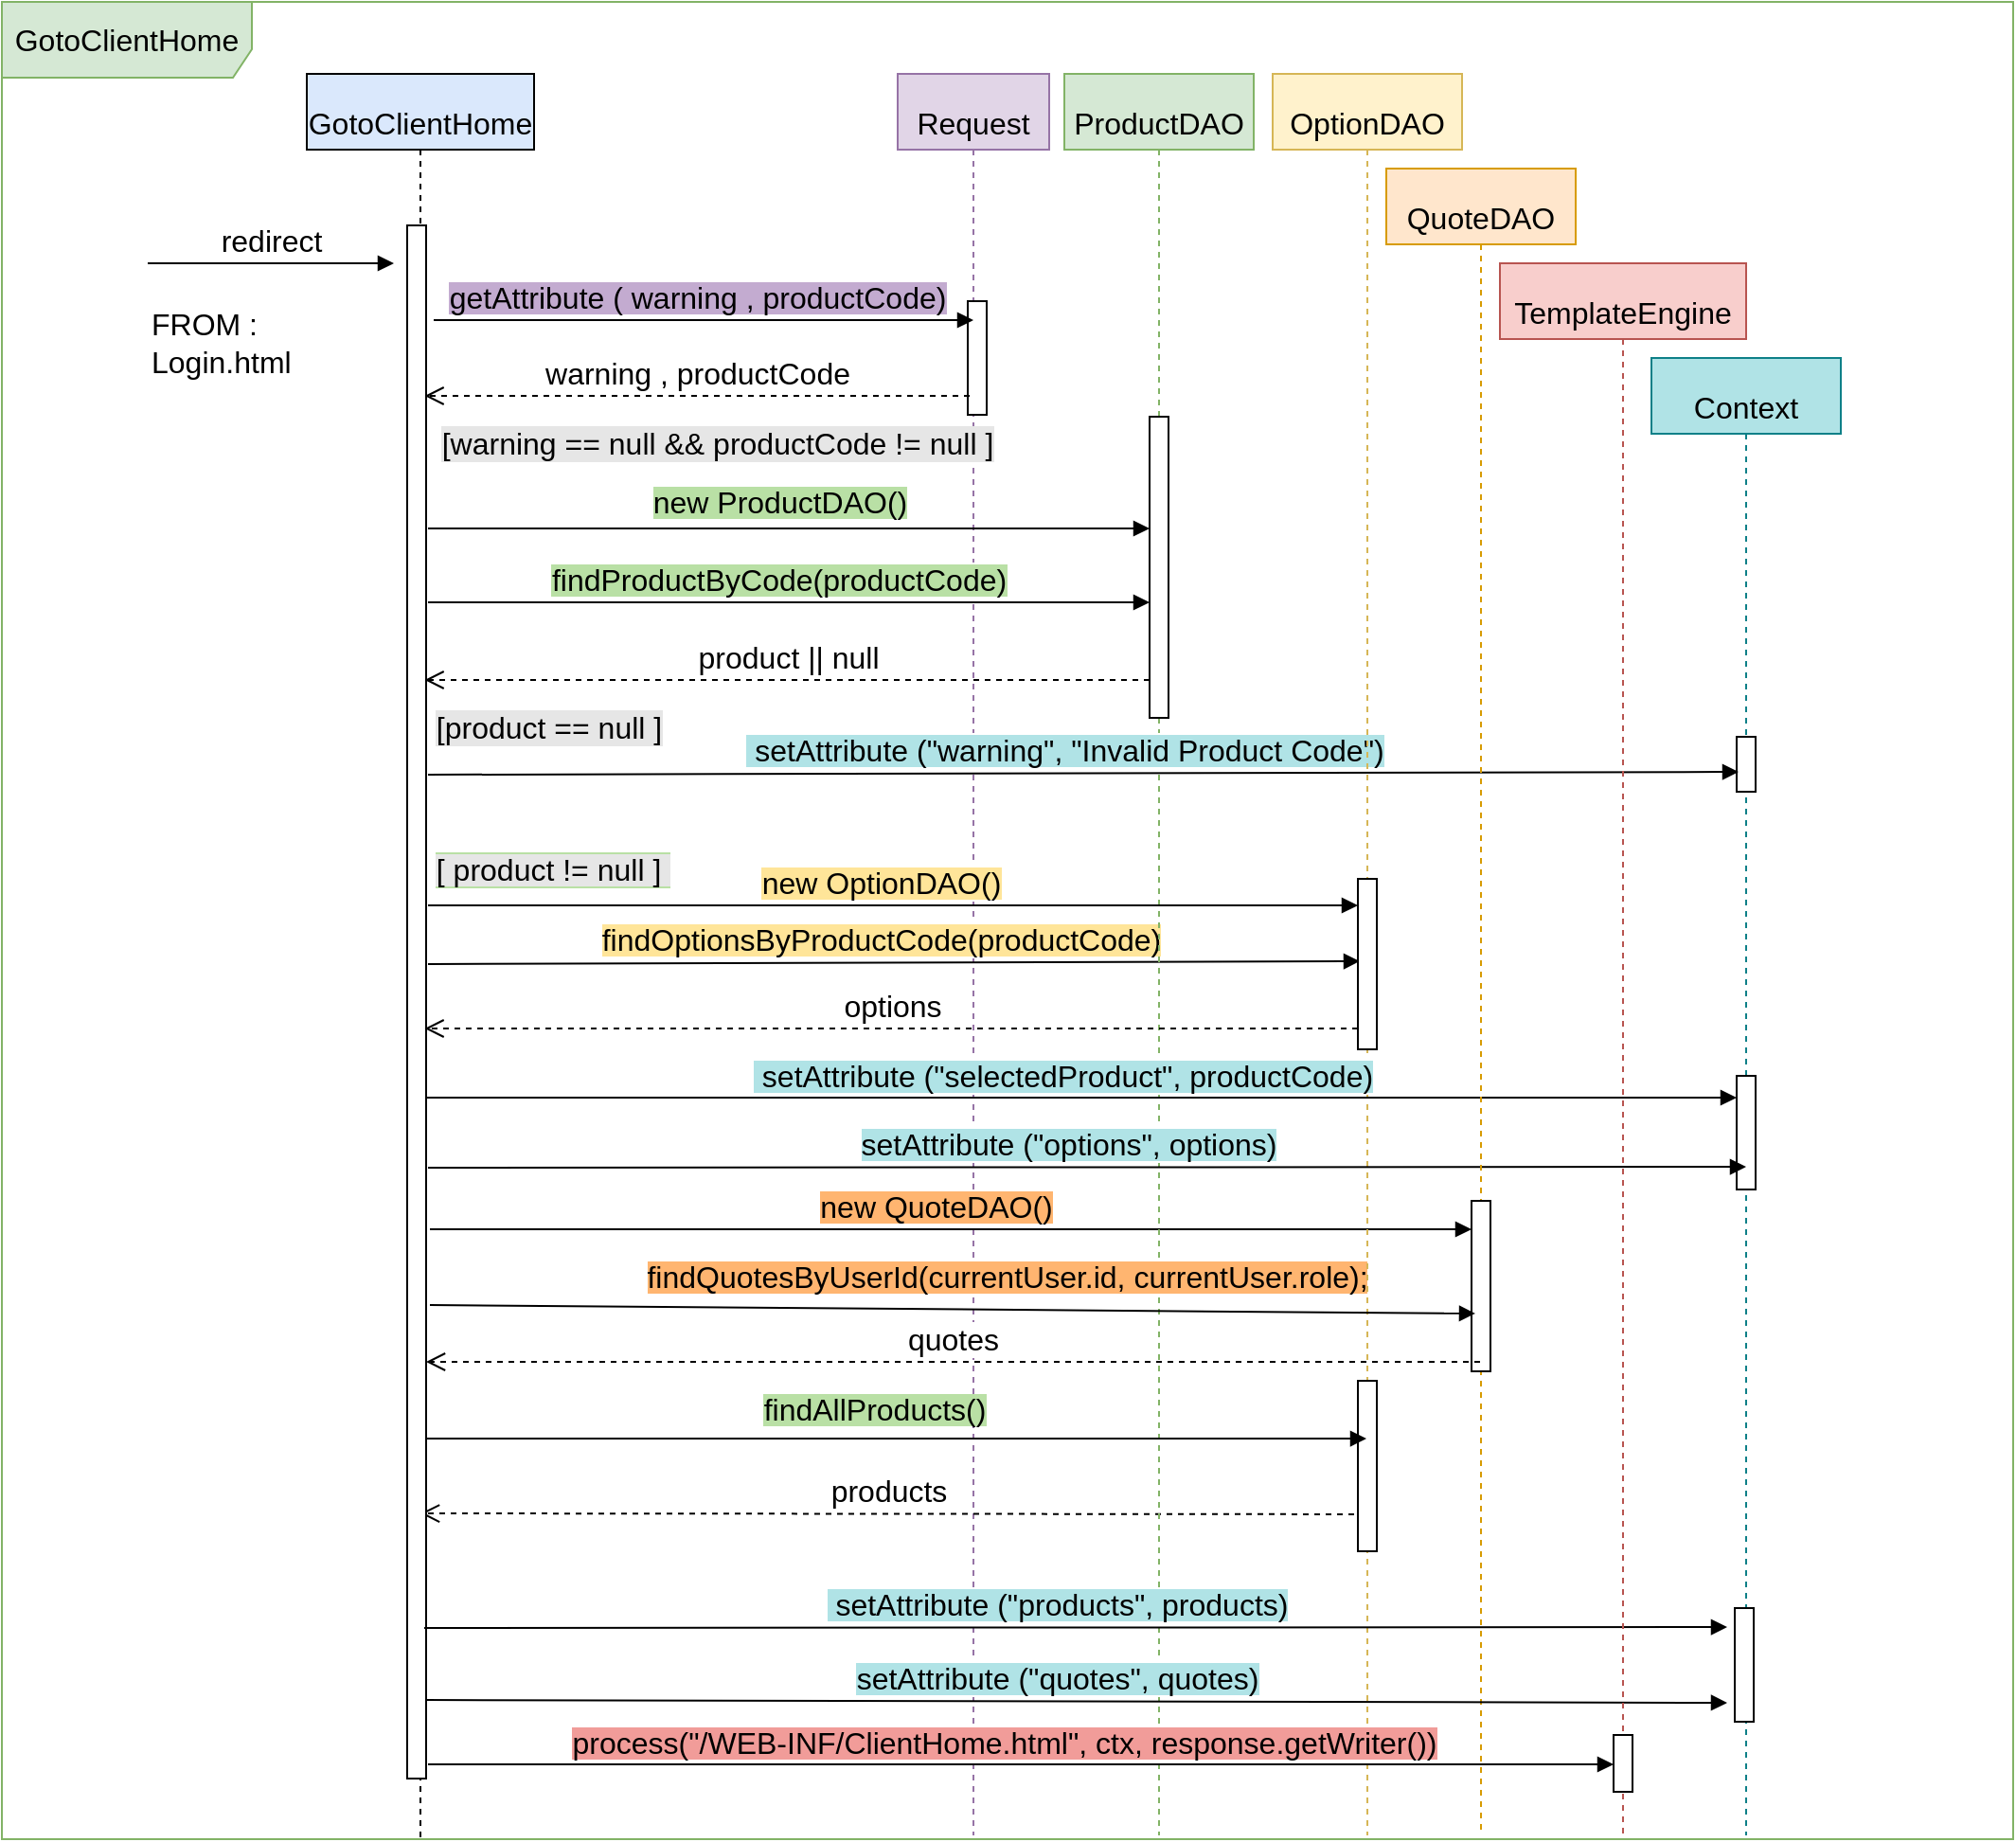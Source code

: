 <mxfile version="18.1.3" type="device"><diagram id="8lv88ZR4mrCCeqeHEAU_" name="Page-1"><mxGraphModel dx="1883" dy="1087" grid="1" gridSize="10" guides="1" tooltips="1" connect="1" arrows="1" fold="1" page="0" pageScale="1" pageWidth="827" pageHeight="1169" math="0" shadow="0"><root><mxCell id="0"/><mxCell id="1" parent="0"/><mxCell id="1Fg2AFdAJ2kEk59hbJvS-5" value="&lt;font style=&quot;font-size: 16px;&quot;&gt;GotoClientHome&lt;/font&gt;" style="shape=umlLifeline;perimeter=lifelinePerimeter;whiteSpace=wrap;html=1;container=1;collapsible=0;recursiveResize=0;outlineConnect=0;fontSize=33;align=center;fillColor=#dae8fc;strokeColor=#000000;" parent="1" vertex="1"><mxGeometry x="-120" y="-280" width="120" height="932" as="geometry"/></mxCell><mxCell id="1Fg2AFdAJ2kEk59hbJvS-36" value="GotoClientHome" style="shape=umlFrame;whiteSpace=wrap;html=1;fontSize=16;width=132;height=40;fillColor=#d5e8d4;strokeColor=#82b366;" parent="1Fg2AFdAJ2kEk59hbJvS-5" vertex="1"><mxGeometry x="-161" y="-38" width="1062" height="970" as="geometry"/></mxCell><mxCell id="BA2mGYyDi5A3fTkw8T6G-4" value="&lt;span style=&quot;font-size: 16px; background-color: rgb(230, 230, 230);&quot;&gt;[ product != null ]&amp;nbsp;&lt;/span&gt;" style="text;html=1;strokeColor=none;fillColor=none;align=center;verticalAlign=middle;whiteSpace=wrap;rounded=0;labelBackgroundColor=#B9E0A5;" vertex="1" parent="1Fg2AFdAJ2kEk59hbJvS-5"><mxGeometry x="60" y="405" width="140" height="30" as="geometry"/></mxCell><mxCell id="1Fg2AFdAJ2kEk59hbJvS-6" value="&lt;span style=&quot;font-size: 16px;&quot;&gt;Request&lt;/span&gt;" style="shape=umlLifeline;perimeter=lifelinePerimeter;whiteSpace=wrap;html=1;container=1;collapsible=0;recursiveResize=0;outlineConnect=0;fontSize=33;align=center;fillColor=#e1d5e7;strokeColor=#9673a6;" parent="1" vertex="1"><mxGeometry x="192" y="-280" width="80" height="930" as="geometry"/></mxCell><mxCell id="1Fg2AFdAJ2kEk59hbJvS-20" value="" style="html=1;points=[];perimeter=orthogonalPerimeter;fontSize=16;" parent="1Fg2AFdAJ2kEk59hbJvS-6" vertex="1"><mxGeometry x="37" y="120" width="10" height="60" as="geometry"/></mxCell><mxCell id="1Fg2AFdAJ2kEk59hbJvS-63" value="&lt;span style=&quot;background-color: rgb(255, 229, 153);&quot;&gt;findOptionsByProductCode(productCode)&lt;/span&gt;" style="html=1;verticalAlign=bottom;endArrow=block;rounded=0;fontSize=16;entryX=0.1;entryY=0.572;entryDx=0;entryDy=0;entryPerimeter=0;" parent="1Fg2AFdAJ2kEk59hbJvS-6" edge="1"><mxGeometry x="-0.029" width="80" relative="1" as="geometry"><mxPoint x="-248" y="470" as="sourcePoint"/><mxPoint x="244" y="468.48" as="targetPoint"/><mxPoint as="offset"/></mxGeometry></mxCell><mxCell id="1Fg2AFdAJ2kEk59hbJvS-71" value="&lt;span style=&quot;background-color: rgb(255, 181, 112);&quot;&gt;&lt;span style=&quot;color: rgba(0, 0, 0, 0); font-family: monospace; font-size: 0px; text-align: start;&quot;&gt;%3CmxGraphModel%3E%3Croot%3E%3CmxCell%20id%3D%220%22%2F%3E%3CmxCell%20id%3D%221%22%20parent%3D%220%22%2F%3E%3CmxCell%20id%3D%222%22%20value%3D%22%5B%20product%20!%3D%20null%20%5D%20new%20OptionDAO()%22%20style%3D%22html%3D1%3BverticalAlign%3Dbottom%3BendArrow%3Dblock%3Brounded%3D0%3BfontSize%3D16%3B%22%20edge%3D%221%22%20parent%3D%221%22%3E%3CmxGeometry%20x%3D%22-0.029%22%20width%3D%2280%22%20relative%3D%221%22%20as%3D%22geometry%22%3E%3CmxPoint%20x%3D%22-56%22%20y%3D%2293%22%20as%3D%22sourcePoint%22%2F%3E%3CmxPoint%20x%3D%22435%22%20y%3D%2293%22%20as%3D%22targetPoint%22%2F%3E%3CmxPoint%20as%3D%22offset%22%2F%3E%3C%2FmxGeometry%3E%3C%2FmxCell%3E%3C%2Froot%3E%3C%2FmxGraphModel%3E&lt;/span&gt;new QuoteDAO()&lt;/span&gt;" style="html=1;verticalAlign=bottom;endArrow=block;rounded=0;fontSize=16;" parent="1Fg2AFdAJ2kEk59hbJvS-6" target="1Fg2AFdAJ2kEk59hbJvS-70" edge="1"><mxGeometry x="-0.029" width="80" relative="1" as="geometry"><mxPoint x="-247" y="610" as="sourcePoint"/><mxPoint x="244" y="610" as="targetPoint"/><mxPoint as="offset"/></mxGeometry></mxCell><mxCell id="1Fg2AFdAJ2kEk59hbJvS-82" value="products" style="html=1;verticalAlign=bottom;endArrow=open;dashed=1;endSize=8;rounded=0;fontSize=16;exitX=-0.2;exitY=0.783;exitDx=0;exitDy=0;exitPerimeter=0;" parent="1Fg2AFdAJ2kEk59hbJvS-6" source="1Fg2AFdAJ2kEk59hbJvS-76" edge="1"><mxGeometry relative="1" as="geometry"><mxPoint x="314.5" y="760.0" as="sourcePoint"/><mxPoint x="-252.0" y="760.0" as="targetPoint"/></mxGeometry></mxCell><mxCell id="1Fg2AFdAJ2kEk59hbJvS-21" value="" style="html=1;points=[];perimeter=orthogonalPerimeter;fontSize=16;" parent="1" vertex="1"><mxGeometry x="-67" y="-200" width="10" height="820" as="geometry"/></mxCell><mxCell id="1Fg2AFdAJ2kEk59hbJvS-13" value="redirect" style="html=1;verticalAlign=bottom;endArrow=block;rounded=0;fontSize=16;" parent="1" edge="1"><mxGeometry width="80" relative="1" as="geometry"><mxPoint x="-204" y="-180" as="sourcePoint"/><mxPoint x="-74" y="-180" as="targetPoint"/></mxGeometry></mxCell><mxCell id="1Fg2AFdAJ2kEk59hbJvS-38" value="FROM :&lt;br&gt;Login.html" style="text;html=1;strokeColor=none;fillColor=none;align=left;verticalAlign=middle;whiteSpace=wrap;rounded=0;fontSize=16;" parent="1" vertex="1"><mxGeometry x="-204" y="-163" width="102" height="50" as="geometry"/></mxCell><mxCell id="1Fg2AFdAJ2kEk59hbJvS-46" value="&lt;span style=&quot;background-color: rgb(195, 171, 208);&quot;&gt;getAttribute ( warning , productCode)&lt;/span&gt;" style="html=1;verticalAlign=bottom;endArrow=block;rounded=0;fontSize=16;" parent="1" edge="1"><mxGeometry x="-0.029" width="80" relative="1" as="geometry"><mxPoint x="-53" y="-150" as="sourcePoint"/><mxPoint x="232" y="-150" as="targetPoint"/><mxPoint as="offset"/></mxGeometry></mxCell><mxCell id="1Fg2AFdAJ2kEk59hbJvS-48" value="warning , productCode" style="html=1;verticalAlign=bottom;endArrow=open;dashed=1;endSize=8;rounded=0;fontSize=16;" parent="1" edge="1"><mxGeometry relative="1" as="geometry"><mxPoint x="230" y="-110" as="sourcePoint"/><mxPoint x="-57.75" y="-110" as="targetPoint"/></mxGeometry></mxCell><mxCell id="1Fg2AFdAJ2kEk59hbJvS-49" value="&lt;span style=&quot;font-size: 16px;&quot;&gt;ProductDAO&lt;/span&gt;" style="shape=umlLifeline;perimeter=lifelinePerimeter;whiteSpace=wrap;html=1;container=1;collapsible=0;recursiveResize=0;outlineConnect=0;fontSize=33;align=center;fillColor=#d5e8d4;strokeColor=#82b366;" parent="1" vertex="1"><mxGeometry x="280" y="-280" width="100" height="930" as="geometry"/></mxCell><mxCell id="1Fg2AFdAJ2kEk59hbJvS-50" value="" style="html=1;points=[];perimeter=orthogonalPerimeter;fontSize=16;" parent="1Fg2AFdAJ2kEk59hbJvS-49" vertex="1"><mxGeometry x="45" y="181" width="10" height="159" as="geometry"/></mxCell><mxCell id="1Fg2AFdAJ2kEk59hbJvS-74" value="&lt;span style=&quot;background-color: rgb(255, 181, 112);&quot;&gt;findQuotesByUserId(currentUser.id, currentUser.role);&lt;/span&gt;" style="text;html=1;strokeColor=none;fillColor=none;align=center;verticalAlign=middle;whiteSpace=wrap;rounded=0;fontSize=16;" parent="1Fg2AFdAJ2kEk59hbJvS-49" vertex="1"><mxGeometry x="-320" y="620" width="580" height="30" as="geometry"/></mxCell><mxCell id="1Fg2AFdAJ2kEk59hbJvS-51" value="" style="html=1;verticalAlign=bottom;endArrow=block;rounded=0;fontSize=16;" parent="1" edge="1"><mxGeometry x="-0.029" width="80" relative="1" as="geometry"><mxPoint x="-56" y="-40" as="sourcePoint"/><mxPoint x="325" y="-40.0" as="targetPoint"/><mxPoint as="offset"/></mxGeometry></mxCell><mxCell id="1Fg2AFdAJ2kEk59hbJvS-53" value="&lt;span style=&quot;background-color: rgb(185, 224, 165);&quot;&gt;new ProductDAO()&lt;/span&gt;" style="text;html=1;strokeColor=none;fillColor=none;align=center;verticalAlign=middle;whiteSpace=wrap;rounded=0;fontSize=16;" parent="1" vertex="1"><mxGeometry x="50" y="-69" width="160" height="30" as="geometry"/></mxCell><mxCell id="1Fg2AFdAJ2kEk59hbJvS-54" value="&lt;span style=&quot;background-color: rgb(185, 224, 165);&quot;&gt;findProductByCode(productCode)&lt;/span&gt;" style="html=1;verticalAlign=bottom;endArrow=block;rounded=0;fontSize=16;" parent="1" edge="1"><mxGeometry x="-0.029" width="80" relative="1" as="geometry"><mxPoint x="-56" y="-1.0" as="sourcePoint"/><mxPoint x="325" y="-1.0" as="targetPoint"/><mxPoint as="offset"/></mxGeometry></mxCell><mxCell id="1Fg2AFdAJ2kEk59hbJvS-55" value="product || null" style="html=1;verticalAlign=bottom;endArrow=open;dashed=1;endSize=8;rounded=0;fontSize=16;" parent="1" source="1Fg2AFdAJ2kEk59hbJvS-50" edge="1"><mxGeometry relative="1" as="geometry"><mxPoint x="230" y="40" as="sourcePoint"/><mxPoint x="-57.75" y="40" as="targetPoint"/></mxGeometry></mxCell><mxCell id="1Fg2AFdAJ2kEk59hbJvS-56" value="&lt;span style=&quot;font-size: 16px;&quot;&gt;Context&lt;/span&gt;" style="shape=umlLifeline;perimeter=lifelinePerimeter;whiteSpace=wrap;html=1;container=1;collapsible=0;recursiveResize=0;outlineConnect=0;fontSize=33;align=center;fillColor=#b0e3e6;strokeColor=#0e8088;" parent="1" vertex="1"><mxGeometry x="590" y="-130" width="100" height="780" as="geometry"/></mxCell><mxCell id="1Fg2AFdAJ2kEk59hbJvS-67" value="" style="html=1;points=[];perimeter=orthogonalPerimeter;fontSize=16;" parent="1Fg2AFdAJ2kEk59hbJvS-56" vertex="1"><mxGeometry x="45" y="379" width="10" height="60" as="geometry"/></mxCell><mxCell id="1Fg2AFdAJ2kEk59hbJvS-57" value="" style="html=1;points=[];perimeter=orthogonalPerimeter;fontSize=16;" parent="1Fg2AFdAJ2kEk59hbJvS-56" vertex="1"><mxGeometry x="45" y="200" width="10" height="29" as="geometry"/></mxCell><mxCell id="BA2mGYyDi5A3fTkw8T6G-1" value="" style="html=1;points=[];perimeter=orthogonalPerimeter;fontSize=16;" vertex="1" parent="1Fg2AFdAJ2kEk59hbJvS-56"><mxGeometry x="44" y="660" width="10" height="60" as="geometry"/></mxCell><mxCell id="1Fg2AFdAJ2kEk59hbJvS-59" value="&lt;span style=&quot;background-color: rgb(176, 227, 230);&quot;&gt;&amp;nbsp;setAttribute (&quot;warning&quot;, &quot;Invalid Product Code&quot;)&lt;/span&gt;" style="html=1;verticalAlign=bottom;endArrow=block;rounded=0;fontSize=16;entryX=0.1;entryY=0.5;entryDx=0;entryDy=0;entryPerimeter=0;" parent="1" edge="1"><mxGeometry x="-0.029" width="80" relative="1" as="geometry"><mxPoint x="-56" y="90" as="sourcePoint"/><mxPoint x="636" y="88.5" as="targetPoint"/><mxPoint as="offset"/></mxGeometry></mxCell><mxCell id="1Fg2AFdAJ2kEk59hbJvS-60" value="&lt;span style=&quot;font-size: 16px;&quot;&gt;OptionDAO&lt;/span&gt;" style="shape=umlLifeline;perimeter=lifelinePerimeter;whiteSpace=wrap;html=1;container=1;collapsible=0;recursiveResize=0;outlineConnect=0;fontSize=33;align=center;fillColor=#fff2cc;strokeColor=#d6b656;" parent="1" vertex="1"><mxGeometry x="390" y="-280" width="100" height="930" as="geometry"/></mxCell><mxCell id="1Fg2AFdAJ2kEk59hbJvS-61" value="" style="html=1;points=[];perimeter=orthogonalPerimeter;fontSize=16;" parent="1Fg2AFdAJ2kEk59hbJvS-60" vertex="1"><mxGeometry x="45" y="425" width="10" height="90" as="geometry"/></mxCell><mxCell id="1Fg2AFdAJ2kEk59hbJvS-76" value="" style="html=1;points=[];perimeter=orthogonalPerimeter;fontSize=16;" parent="1Fg2AFdAJ2kEk59hbJvS-60" vertex="1"><mxGeometry x="45" y="690" width="10" height="90" as="geometry"/></mxCell><mxCell id="1Fg2AFdAJ2kEk59hbJvS-62" value="&lt;span style=&quot;background-color: rgb(255, 229, 153);&quot;&gt;new OptionDAO()&lt;/span&gt;" style="html=1;verticalAlign=bottom;endArrow=block;rounded=0;fontSize=16;" parent="1" edge="1"><mxGeometry x="-0.029" width="80" relative="1" as="geometry"><mxPoint x="-56" y="159.0" as="sourcePoint"/><mxPoint x="435" y="159" as="targetPoint"/><mxPoint as="offset"/></mxGeometry></mxCell><mxCell id="1Fg2AFdAJ2kEk59hbJvS-64" value="options" style="html=1;verticalAlign=bottom;endArrow=open;dashed=1;endSize=8;rounded=0;fontSize=16;" parent="1" edge="1"><mxGeometry relative="1" as="geometry"><mxPoint x="435" y="224" as="sourcePoint"/><mxPoint x="-57.75" y="224" as="targetPoint"/></mxGeometry></mxCell><mxCell id="1Fg2AFdAJ2kEk59hbJvS-65" value="&lt;span style=&quot;background-color: rgb(176, 227, 230);&quot;&gt;&amp;nbsp;setAttribute (&quot;selectedProduct&quot;, productCode)&lt;/span&gt;" style="html=1;verticalAlign=bottom;endArrow=block;rounded=0;fontSize=16;" parent="1" target="1Fg2AFdAJ2kEk59hbJvS-67" edge="1"><mxGeometry x="-0.029" width="80" relative="1" as="geometry"><mxPoint x="-57" y="260.5" as="sourcePoint"/><mxPoint x="615" y="260" as="targetPoint"/><mxPoint as="offset"/></mxGeometry></mxCell><mxCell id="1Fg2AFdAJ2kEk59hbJvS-68" value="&lt;span style=&quot;background-color: rgb(176, 227, 230);&quot;&gt;setAttribute (&quot;options&quot;, options)&lt;/span&gt;" style="html=1;verticalAlign=bottom;endArrow=block;rounded=0;fontSize=16;" parent="1" edge="1"><mxGeometry x="-0.029" width="80" relative="1" as="geometry"><mxPoint x="-56.0" y="297.5" as="sourcePoint"/><mxPoint x="640" y="297" as="targetPoint"/><mxPoint as="offset"/></mxGeometry></mxCell><mxCell id="1Fg2AFdAJ2kEk59hbJvS-69" value="&lt;span style=&quot;font-size: 16px;&quot;&gt;QuoteDAO&lt;/span&gt;" style="shape=umlLifeline;perimeter=lifelinePerimeter;whiteSpace=wrap;html=1;container=1;collapsible=0;recursiveResize=0;outlineConnect=0;fontSize=33;align=center;fillColor=#ffe6cc;strokeColor=#d79b00;" parent="1" vertex="1"><mxGeometry x="450" y="-230" width="100" height="880" as="geometry"/></mxCell><mxCell id="1Fg2AFdAJ2kEk59hbJvS-70" value="" style="html=1;points=[];perimeter=orthogonalPerimeter;fontSize=16;" parent="1Fg2AFdAJ2kEk59hbJvS-69" vertex="1"><mxGeometry x="45" y="545" width="10" height="90" as="geometry"/></mxCell><mxCell id="1Fg2AFdAJ2kEk59hbJvS-72" value="&lt;div style=&quot;text-align: start;&quot;&gt;&lt;font face=&quot;monospace&quot; color=&quot;rgba(0, 0, 0, 0)&quot;&gt;&lt;span style=&quot;font-size: 0px;&quot;&gt;fin&lt;/span&gt;&lt;/font&gt;&lt;/div&gt;" style="html=1;verticalAlign=bottom;endArrow=block;rounded=0;fontSize=16;entryX=0.2;entryY=0.661;entryDx=0;entryDy=0;entryPerimeter=0;" parent="1" target="1Fg2AFdAJ2kEk59hbJvS-70" edge="1"><mxGeometry x="-0.029" width="80" relative="1" as="geometry"><mxPoint x="-55" y="370.0" as="sourcePoint"/><mxPoint x="515" y="370.0" as="targetPoint"/><mxPoint as="offset"/></mxGeometry></mxCell><mxCell id="1Fg2AFdAJ2kEk59hbJvS-75" value="quotes" style="html=1;verticalAlign=bottom;endArrow=open;dashed=1;endSize=8;rounded=0;fontSize=16;" parent="1" source="1Fg2AFdAJ2kEk59hbJvS-69" edge="1"><mxGeometry relative="1" as="geometry"><mxPoint x="430.75" y="400" as="sourcePoint"/><mxPoint x="-57.0" y="400" as="targetPoint"/></mxGeometry></mxCell><mxCell id="1Fg2AFdAJ2kEk59hbJvS-80" value="&lt;div style=&quot;text-align: start;&quot;&gt;&lt;font face=&quot;monospace&quot; color=&quot;rgba(0, 0, 0, 0)&quot;&gt;&lt;span style=&quot;font-size: 0px;&quot;&gt;fin&lt;/span&gt;&lt;/font&gt;&lt;/div&gt;" style="html=1;verticalAlign=bottom;endArrow=block;rounded=0;fontSize=16;" parent="1" target="1Fg2AFdAJ2kEk59hbJvS-60" edge="1"><mxGeometry x="-0.029" width="80" relative="1" as="geometry"><mxPoint x="-57" y="440.51" as="sourcePoint"/><mxPoint x="505" y="440" as="targetPoint"/><mxPoint as="offset"/></mxGeometry></mxCell><mxCell id="1Fg2AFdAJ2kEk59hbJvS-81" value="&lt;span style=&quot;background-color: rgb(185, 224, 165);&quot;&gt;findAllProducts()&lt;/span&gt;" style="text;html=1;strokeColor=none;fillColor=none;align=center;verticalAlign=middle;whiteSpace=wrap;rounded=0;fontSize=16;" parent="1" vertex="1"><mxGeometry x="-110" y="410" width="580" height="30" as="geometry"/></mxCell><mxCell id="1Fg2AFdAJ2kEk59hbJvS-83" value="&lt;span style=&quot;background-color: rgb(176, 227, 230);&quot;&gt;&amp;nbsp;setAttribute (&quot;products&quot;, products)&lt;/span&gt;" style="html=1;verticalAlign=bottom;endArrow=block;rounded=0;fontSize=16;" parent="1" edge="1"><mxGeometry x="-0.029" width="80" relative="1" as="geometry"><mxPoint x="-58.0" y="540.5" as="sourcePoint"/><mxPoint x="630" y="540" as="targetPoint"/><mxPoint as="offset"/></mxGeometry></mxCell><mxCell id="1Fg2AFdAJ2kEk59hbJvS-84" value="&lt;span style=&quot;background-color: rgb(176, 227, 230);&quot;&gt;setAttribute (&quot;quotes&quot;, quotes)&lt;/span&gt;" style="html=1;verticalAlign=bottom;endArrow=block;rounded=0;fontSize=16;" parent="1" edge="1"><mxGeometry x="-0.029" width="80" relative="1" as="geometry"><mxPoint x="-57.0" y="578.5" as="sourcePoint"/><mxPoint x="630" y="580" as="targetPoint"/><mxPoint as="offset"/></mxGeometry></mxCell><mxCell id="1Fg2AFdAJ2kEk59hbJvS-86" value="&lt;span style=&quot;font-size: 16px;&quot;&gt;TemplateEngine&lt;/span&gt;" style="shape=umlLifeline;perimeter=lifelinePerimeter;whiteSpace=wrap;html=1;container=1;collapsible=0;recursiveResize=0;outlineConnect=0;fontSize=33;align=center;fillColor=#f8cecc;strokeColor=#b85450;" parent="1" vertex="1"><mxGeometry x="510" y="-180" width="130" height="830" as="geometry"/></mxCell><mxCell id="1Fg2AFdAJ2kEk59hbJvS-87" value="" style="html=1;points=[];perimeter=orthogonalPerimeter;fontSize=16;" parent="1Fg2AFdAJ2kEk59hbJvS-86" vertex="1"><mxGeometry x="60" y="777" width="10" height="30" as="geometry"/></mxCell><mxCell id="1Fg2AFdAJ2kEk59hbJvS-88" value="&lt;span style=&quot;background-color: rgb(241, 156, 153);&quot;&gt;process(&quot;/WEB-INF/ClientHome.html&quot;, ctx, response.getWriter())&lt;/span&gt;" style="html=1;verticalAlign=bottom;endArrow=block;rounded=0;fontSize=16;" parent="1" target="1Fg2AFdAJ2kEk59hbJvS-87" edge="1"><mxGeometry x="-0.029" width="80" relative="1" as="geometry"><mxPoint x="-56.0" y="612.5" as="sourcePoint"/><mxPoint x="586" y="612.5" as="targetPoint"/><mxPoint as="offset"/></mxGeometry></mxCell><mxCell id="BA2mGYyDi5A3fTkw8T6G-3" value="&lt;span style=&quot;font-size: 16px; background-color: rgb(230, 230, 230);&quot;&gt;[warning == null &amp;amp;&amp;amp; productCode != null ]&lt;/span&gt;" style="text;html=1;strokeColor=none;fillColor=none;align=center;verticalAlign=middle;whiteSpace=wrap;rounded=0;labelBackgroundColor=#E6E6E6;" vertex="1" parent="1"><mxGeometry x="-78" y="-100" width="350" height="30" as="geometry"/></mxCell><mxCell id="BA2mGYyDi5A3fTkw8T6G-6" value="&lt;span style=&quot;font-size: 16px;&quot;&gt;[product == null ]&lt;/span&gt;" style="text;html=1;strokeColor=none;fillColor=none;align=center;verticalAlign=middle;whiteSpace=wrap;rounded=0;labelBackgroundColor=#E6E6E6;" vertex="1" parent="1"><mxGeometry x="-57" y="50" width="130" height="30" as="geometry"/></mxCell></root></mxGraphModel></diagram></mxfile>